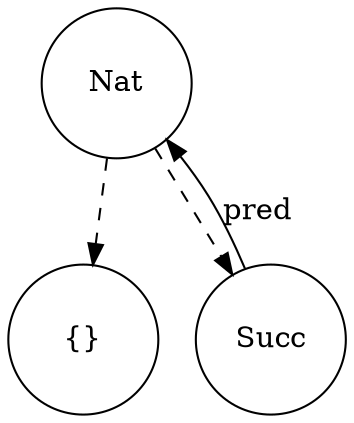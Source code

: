 digraph Nat {
splines=true

edge [len = 4]

node [shape=circle, width=1]

Z [label="{}"]

Nat -> Succ [style = "dashed"]
Nat -> Z [style = "dashed"]
Succ -> Nat [label="pred", constraint=false]

}
